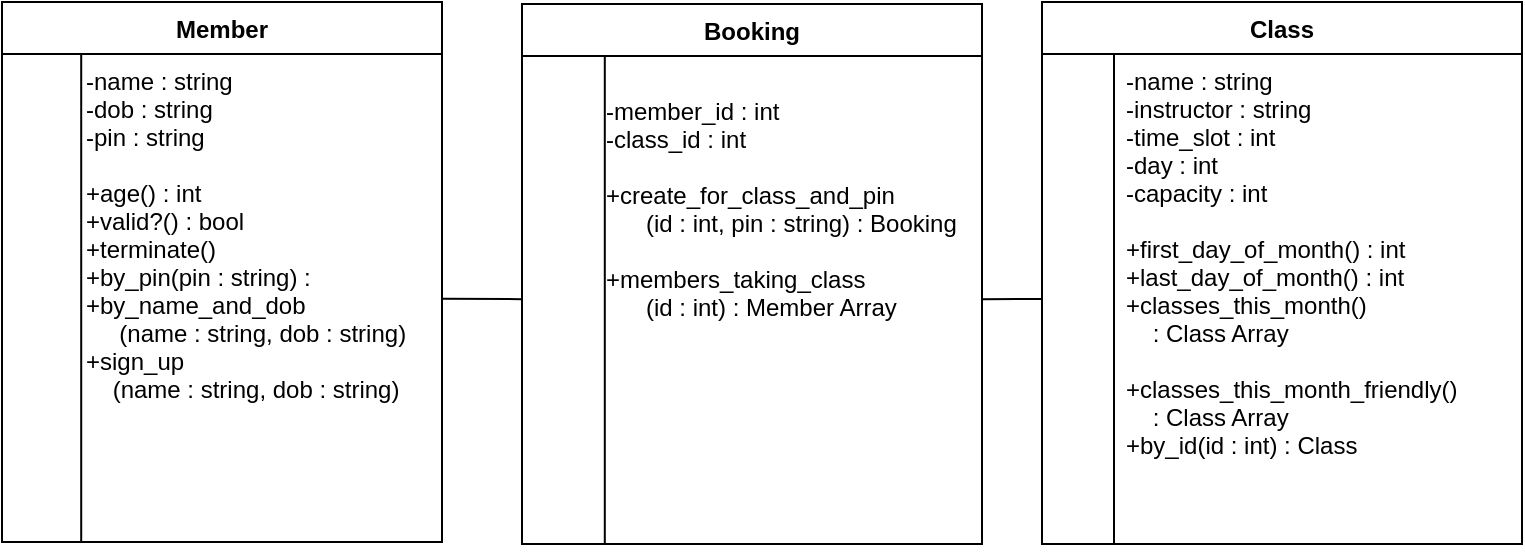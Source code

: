 <mxfile version="13.3.0" type="device"><diagram id="C5RBs43oDa-KdzZeNtuy" name="Page-1"><mxGraphModel dx="981" dy="488" grid="1" gridSize="10" guides="1" tooltips="1" connect="1" arrows="1" fold="1" page="1" pageScale="1" pageWidth="827" pageHeight="1169" math="0" shadow="0"><root><mxCell id="WIyWlLk6GJQsqaUBKTNV-0"/><mxCell id="WIyWlLk6GJQsqaUBKTNV-1" parent="WIyWlLk6GJQsqaUBKTNV-0"/><mxCell id="zkfFHV4jXpPFQw0GAbJ--51" value="Member" style="swimlane;fontStyle=1;childLayout=stackLayout;horizontal=1;startSize=26;horizontalStack=0;resizeParent=1;resizeLast=0;collapsible=1;marginBottom=0;rounded=0;shadow=0;strokeWidth=1;" parent="WIyWlLk6GJQsqaUBKTNV-1" vertex="1"><mxGeometry x="60" y="50" width="220" height="270" as="geometry"><mxRectangle x="20" y="80" width="160" height="26" as="alternateBounds"/></mxGeometry></mxCell><mxCell id="zkfFHV4jXpPFQw0GAbJ--54" value="-name : string&#xA;-dob : string&#xA;-pin : string&#xA;&#xA;+age() : int&#xA;+valid?() : bool&#xA;+terminate()&#xA;+by_pin(pin : string) : &#xA;+by_name_and_dob&#xA;     (name : string, dob : string)&#xA;+sign_up&#xA;    (name : string, dob : string)&#xA;&#xA;" style="shape=partialRectangle;top=0;left=0;right=0;bottom=0;align=left;verticalAlign=top;fillColor=none;spacingLeft=40;spacingRight=4;overflow=hidden;rotatable=0;points=[[0,0.5],[1,0.5]];portConstraint=eastwest;dropTarget=0;rounded=0;shadow=0;strokeWidth=1;" parent="zkfFHV4jXpPFQw0GAbJ--51" vertex="1"><mxGeometry y="26" width="220" height="244" as="geometry"/></mxCell><mxCell id="zkfFHV4jXpPFQw0GAbJ--55" value="" style="shape=partialRectangle;top=0;left=0;bottom=0;fillColor=none;align=left;verticalAlign=top;spacingLeft=4;spacingRight=4;overflow=hidden;rotatable=0;points=[];portConstraint=eastwest;part=1;" parent="zkfFHV4jXpPFQw0GAbJ--54" vertex="1" connectable="0"><mxGeometry width="39.6" height="244" as="geometry"/></mxCell><mxCell id="zkfFHV4jXpPFQw0GAbJ--64" value="Class" style="swimlane;fontStyle=1;childLayout=stackLayout;horizontal=1;startSize=26;horizontalStack=0;resizeParent=1;resizeLast=0;collapsible=1;marginBottom=0;rounded=0;shadow=0;strokeWidth=1;" parent="WIyWlLk6GJQsqaUBKTNV-1" vertex="1"><mxGeometry x="580" y="50" width="240" height="271" as="geometry"><mxRectangle x="260" y="270" width="160" height="26" as="alternateBounds"/></mxGeometry></mxCell><mxCell id="zkfFHV4jXpPFQw0GAbJ--67" value="-name : string&#xA;-instructor : string&#xA;-time_slot : int&#xA;-day : int&#xA;-capacity : int&#xA;&#xA;+first_day_of_month() : int&#xA;+last_day_of_month() : int&#xA;+classes_this_month()&#xA;    : Class Array&#xA;&#xA;+classes_this_month_friendly()&#xA;    : Class Array&#xA;+by_id(id : int) : Class&#xA;" style="shape=partialRectangle;top=0;left=0;right=0;bottom=0;align=left;verticalAlign=top;fillColor=none;spacingLeft=40;spacingRight=4;overflow=hidden;rotatable=0;points=[[0,0.5],[1,0.5]];portConstraint=eastwest;dropTarget=0;rounded=0;shadow=0;strokeWidth=1;" parent="zkfFHV4jXpPFQw0GAbJ--64" vertex="1"><mxGeometry y="26" width="240" height="244" as="geometry"/></mxCell><mxCell id="zkfFHV4jXpPFQw0GAbJ--68" value="" style="shape=partialRectangle;top=0;left=0;bottom=0;fillColor=none;align=left;verticalAlign=top;spacingLeft=4;spacingRight=4;overflow=hidden;rotatable=0;points=[];portConstraint=eastwest;part=1;" parent="zkfFHV4jXpPFQw0GAbJ--67" vertex="1" connectable="0"><mxGeometry width="36" height="244.0" as="geometry"/></mxCell><mxCell id="kzaglCvBsDBFNSGXbFOF-8" value="Booking" style="swimlane;fontStyle=1;childLayout=stackLayout;horizontal=1;startSize=26;horizontalStack=0;resizeParent=1;resizeLast=0;collapsible=1;marginBottom=0;rounded=0;shadow=0;strokeWidth=1;" vertex="1" parent="WIyWlLk6GJQsqaUBKTNV-1"><mxGeometry x="320" y="51" width="230" height="270" as="geometry"><mxRectangle x="20" y="80" width="160" height="26" as="alternateBounds"/></mxGeometry></mxCell><mxCell id="kzaglCvBsDBFNSGXbFOF-9" value="&#xA;-member_id : int&#xA;-class_id : int&#xA;&#xA;+create_for_class_and_pin&#xA;      (id : int, pin : string) : Booking&#xA;&#xA;+members_taking_class&#xA;      (id : int) : Member Array&#xA;&#xA;&#xA;&#xA;&#xA;" style="shape=partialRectangle;top=0;left=0;right=0;bottom=0;align=left;verticalAlign=top;fillColor=none;spacingLeft=40;spacingRight=4;overflow=hidden;rotatable=0;points=[[0,0.5],[1,0.5]];portConstraint=eastwest;dropTarget=0;rounded=0;shadow=0;strokeWidth=1;" vertex="1" parent="kzaglCvBsDBFNSGXbFOF-8"><mxGeometry y="26" width="230" height="244" as="geometry"/></mxCell><mxCell id="kzaglCvBsDBFNSGXbFOF-10" value="" style="shape=partialRectangle;top=0;left=0;bottom=0;fillColor=none;align=left;verticalAlign=top;spacingLeft=4;spacingRight=4;overflow=hidden;rotatable=0;points=[];portConstraint=eastwest;part=1;" vertex="1" connectable="0" parent="kzaglCvBsDBFNSGXbFOF-9"><mxGeometry width="41.4" height="244" as="geometry"/></mxCell><mxCell id="kzaglCvBsDBFNSGXbFOF-13" value="" style="endArrow=none;html=1;" edge="1" parent="WIyWlLk6GJQsqaUBKTNV-1" source="zkfFHV4jXpPFQw0GAbJ--54" target="kzaglCvBsDBFNSGXbFOF-9"><mxGeometry width="50" height="50" relative="1" as="geometry"><mxPoint x="650" y="370" as="sourcePoint"/><mxPoint x="700" y="320" as="targetPoint"/></mxGeometry></mxCell><mxCell id="kzaglCvBsDBFNSGXbFOF-14" value="" style="endArrow=none;html=1;" edge="1" parent="WIyWlLk6GJQsqaUBKTNV-1" source="kzaglCvBsDBFNSGXbFOF-9" target="zkfFHV4jXpPFQw0GAbJ--67"><mxGeometry width="50" height="50" relative="1" as="geometry"><mxPoint x="650" y="370" as="sourcePoint"/><mxPoint x="700" y="320" as="targetPoint"/></mxGeometry></mxCell></root></mxGraphModel></diagram></mxfile>